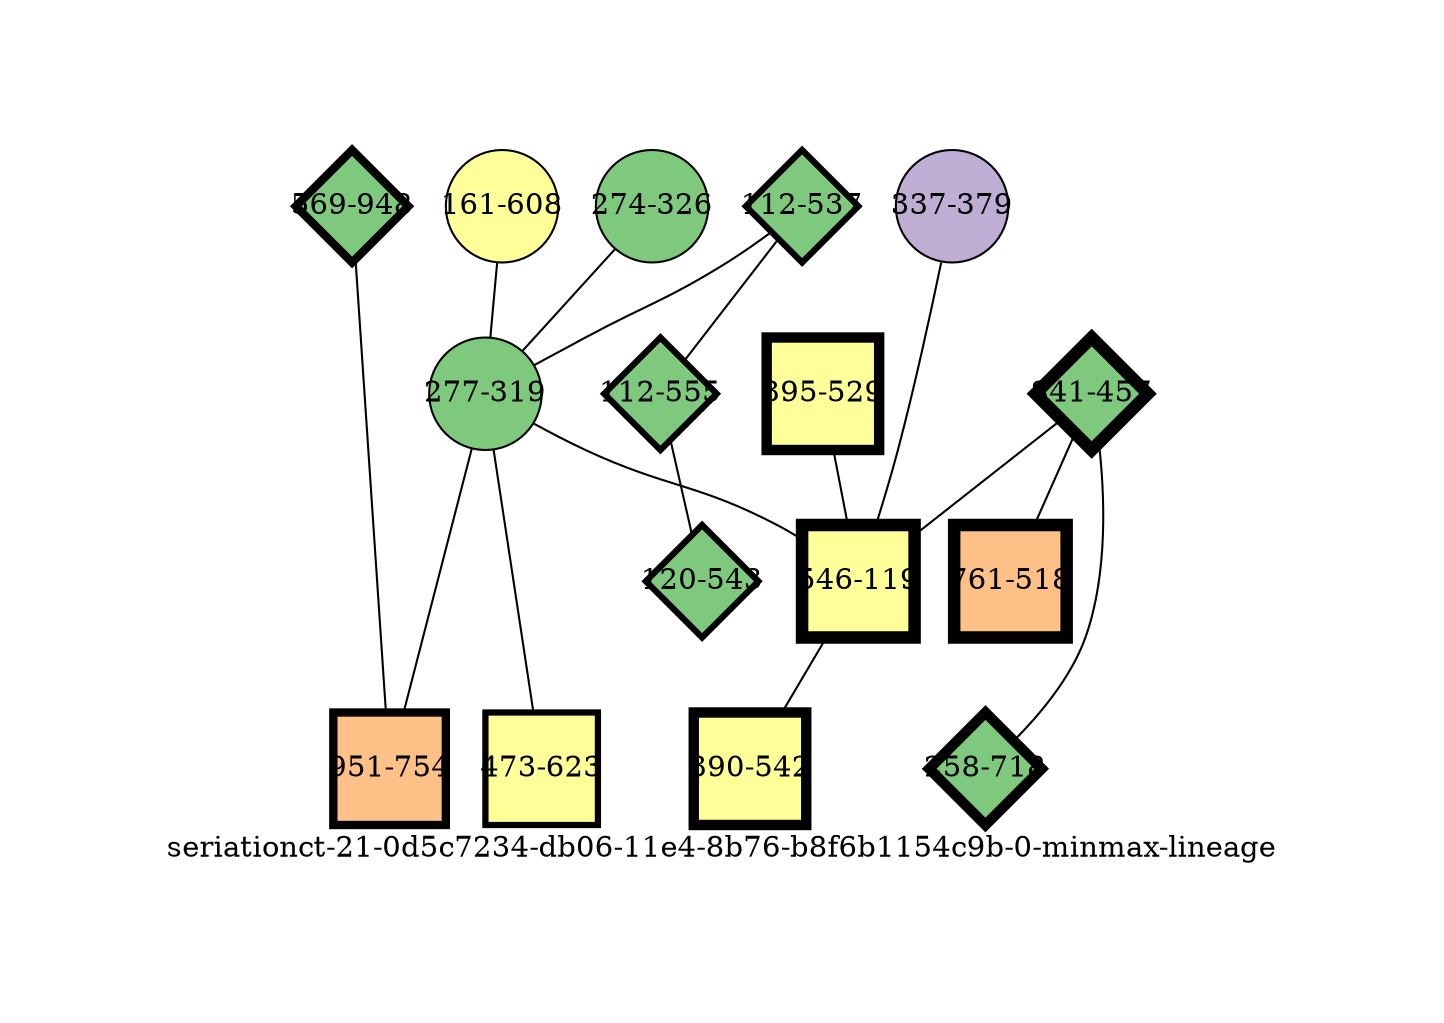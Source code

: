 strict graph "seriationct-21-0d5c7234-db06-11e4-8b76-b8f6b1154c9b-0-minmax-lineage" {
labelloc=b;
ratio=auto;
pad="1.0";
label="seriationct-21-0d5c7234-db06-11e4-8b76-b8f6b1154c9b-0-minmax-lineage";
node [width="0.75", style=filled, fixedsize=true, height="0.75", shape=circle, label=""];
0 [xCoordinate="948.0", appears_in_slice=4, yCoordinate="569.0", colorscheme=accent6, lineage_id=2, short_label="569-948", label="569-948", shape=diamond, cluster_id=0, fillcolor=1, size="500.0", id=0, penwidth="4.0"];
1 [xCoordinate="537.0", appears_in_slice=3, yCoordinate="112.0", colorscheme=accent6, lineage_id=2, short_label="112-537", label="112-537", shape=diamond, cluster_id=0, fillcolor=1, size="500.0", id=15, penwidth="3.0"];
2 [xCoordinate="379.0", appears_in_slice=1, yCoordinate="337.0", colorscheme=accent6, lineage_id=0, short_label="337-379", label="337-379", shape=circle, cluster_id=1, fillcolor=2, size="500.0", id=1, penwidth="1.0"];
3 [xCoordinate="326.0", appears_in_slice=1, yCoordinate="274.0", colorscheme=accent6, lineage_id=0, short_label="274-326", label="274-326", shape=circle, cluster_id=0, fillcolor=1, size="500.0", id=2, penwidth="1.0"];
4 [xCoordinate="608.0", appears_in_slice=1, yCoordinate="161.0", colorscheme=accent6, lineage_id=0, short_label="161-608", label="161-608", shape=circle, cluster_id=3, fillcolor=4, size="500.0", id=3, penwidth="1.0"];
5 [xCoordinate="457.0", appears_in_slice=6, yCoordinate="841.0", colorscheme=accent6, lineage_id=2, short_label="841-457", label="841-457", shape=diamond, cluster_id=0, fillcolor=1, size="500.0", id=4, penwidth="6.0"];
6 [xCoordinate="718.0", appears_in_slice=5, yCoordinate="258.0", colorscheme=accent6, lineage_id=2, short_label="258-718", label="258-718", shape=diamond, cluster_id=0, fillcolor=1, size="500.0", id=5, penwidth="5.0"];
7 [xCoordinate="529.0", appears_in_slice=5, yCoordinate="395.0", colorscheme=accent6, lineage_id=1, short_label="395-529", label="395-529", shape=square, cluster_id=3, fillcolor=4, size="500.0", id=6, penwidth="5.0"];
8 [xCoordinate="319.0", appears_in_slice=1, yCoordinate="277.0", colorscheme=accent6, lineage_id=0, short_label="277-319", label="277-319", shape=circle, cluster_id=0, fillcolor=1, size="500.0", id=7, penwidth="1.0"];
9 [xCoordinate="518.0", appears_in_slice=6, yCoordinate="761.0", colorscheme=accent6, lineage_id=1, short_label="761-518", label="761-518", shape=square, cluster_id=2, fillcolor=3, size="500.0", id=8, penwidth="6.0"];
10 [xCoordinate="555.0", appears_in_slice=3, yCoordinate="112.0", colorscheme=accent6, lineage_id=2, short_label="112-555", label="112-555", shape=diamond, cluster_id=0, fillcolor=1, size="500.0", id=9, penwidth="3.0"];
11 [xCoordinate="623.0", appears_in_slice=3, yCoordinate="473.0", colorscheme=accent6, lineage_id=1, short_label="473-623", label="473-623", shape=square, cluster_id=3, fillcolor=4, size="500.0", id=11, penwidth="3.0"];
12 [xCoordinate="754.0", appears_in_slice=4, yCoordinate="951.0", colorscheme=accent6, lineage_id=1, short_label="951-754", label="951-754", shape=square, cluster_id=2, fillcolor=3, size="500.0", id=12, penwidth="4.0"];
13 [xCoordinate="543.0", appears_in_slice=3, yCoordinate="120.0", colorscheme=accent6, lineage_id=2, short_label="120-543", label="120-543", shape=diamond, cluster_id=0, fillcolor=1, size="500.0", id=13, penwidth="3.0"];
14 [xCoordinate="119.0", appears_in_slice=6, yCoordinate="546.0", colorscheme=accent6, lineage_id=1, short_label="546-119", label="546-119", shape=square, cluster_id=3, fillcolor=4, size="500.0", id=14, penwidth="6.0"];
15 [xCoordinate="542.0", appears_in_slice=5, yCoordinate="390.0", colorscheme=accent6, lineage_id=1, short_label="390-542", label="390-542", shape=square, cluster_id=3, fillcolor=4, size="500.0", id=10, penwidth="5.0"];
0 -- 12  [inverseweight="14.530954843", weight="0.0688186021363"];
1 -- 8  [inverseweight="2.12737068", weight="0.470063825454"];
1 -- 10  [inverseweight="15.1306883167", weight="0.0660908465674"];
2 -- 14  [inverseweight="2.14082214451", weight="0.467110265355"];
3 -- 8  [inverseweight="17.9721288672", weight="0.055641710973"];
4 -- 8  [inverseweight="2.51278490785", weight="0.397964822566"];
5 -- 9  [inverseweight="2.28398619497", weight="0.437831017631"];
5 -- 14  [inverseweight="2.75190911118", weight="0.363384094313"];
5 -- 6  [inverseweight="2.91219865581", weight="0.343383167904"];
7 -- 14  [inverseweight="2.63676994816", weight="0.379251895183"];
8 -- 11  [inverseweight="2.20253631533", weight="0.454022025897"];
8 -- 12  [inverseweight="2.38446949905", weight="0.419380495493"];
8 -- 14  [inverseweight="2.74369332403", weight="0.364472221164"];
10 -- 13  [inverseweight="3.93128414827", weight="0.254369809529"];
14 -- 15  [inverseweight="2.45742529473", weight="0.406929969405"];
}
